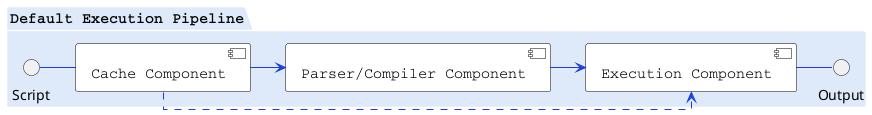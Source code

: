 @startuml Simpleflow

skinparam linetype ortho

skinparam component {
  FontSize 15
  FontName Courier
  BorderColor black
  BackgroundColor white
  ArrowFontName Impact
  ArrowColor #1d3ddb
}

skinparam package {
  FontSize 15
  FontName Courier
  BorderColor white
  BackgroundColor #dee9fa
  ArrowFontName Impact
  
}

package "Default Execution Pipeline"  {
    Script -right- [Cache Component]
    [Cache Component] -right-> [Parser/Compiler Component]
    [Cache Component] .right.> [Execution Component]  
    [Parser/Compiler Component] -right-> [Execution Component] 

    [Execution Component] - Output
}
@enduml    